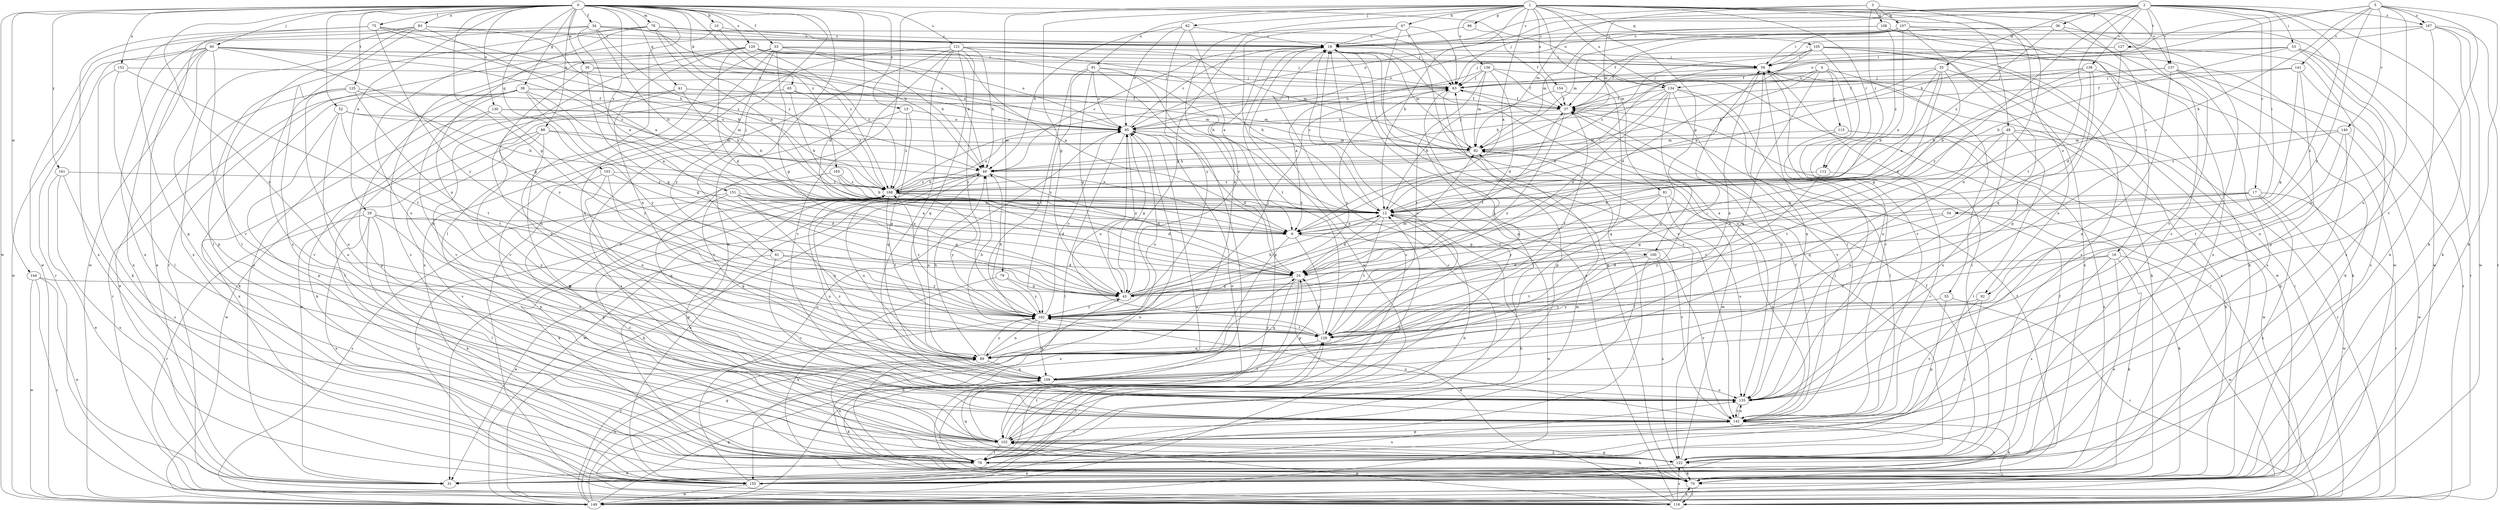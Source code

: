 strict digraph  {
0;
1;
2;
3;
4;
5;
6;
10;
12;
13;
16;
17;
18;
24;
29;
30;
31;
33;
34;
35;
36;
37;
38;
41;
43;
47;
48;
49;
52;
53;
54;
55;
56;
60;
61;
62;
63;
65;
70;
75;
76;
78;
79;
81;
82;
83;
88;
89;
91;
92;
95;
96;
100;
102;
103;
105;
107;
108;
109;
112;
115;
116;
120;
121;
122;
125;
127;
129;
130;
134;
135;
136;
137;
138;
140;
141;
142;
144;
149;
151;
152;
154;
155;
161;
162;
165;
167;
168;
0 -> 10  [label=b];
0 -> 13  [label=c];
0 -> 24  [label=d];
0 -> 29  [label=e];
0 -> 30  [label=e];
0 -> 33  [label=f];
0 -> 34  [label=f];
0 -> 38  [label=g];
0 -> 41  [label=g];
0 -> 43  [label=g];
0 -> 52  [label=i];
0 -> 60  [label=j];
0 -> 61  [label=j];
0 -> 65  [label=k];
0 -> 70  [label=k];
0 -> 75  [label=l];
0 -> 76  [label=l];
0 -> 78  [label=m];
0 -> 83  [label=n];
0 -> 88  [label=n];
0 -> 89  [label=n];
0 -> 103  [label=q];
0 -> 120  [label=s];
0 -> 121  [label=s];
0 -> 125  [label=t];
0 -> 130  [label=u];
0 -> 134  [label=u];
0 -> 144  [label=w];
0 -> 149  [label=w];
0 -> 151  [label=x];
0 -> 152  [label=x];
0 -> 161  [label=y];
0 -> 165  [label=z];
1 -> 6  [label=a];
1 -> 12  [label=b];
1 -> 16  [label=c];
1 -> 31  [label=e];
1 -> 43  [label=g];
1 -> 47  [label=h];
1 -> 48  [label=h];
1 -> 62  [label=j];
1 -> 79  [label=m];
1 -> 81  [label=m];
1 -> 89  [label=n];
1 -> 91  [label=o];
1 -> 92  [label=o];
1 -> 96  [label=p];
1 -> 100  [label=p];
1 -> 105  [label=q];
1 -> 112  [label=r];
1 -> 122  [label=s];
1 -> 134  [label=u];
1 -> 136  [label=v];
1 -> 137  [label=v];
1 -> 154  [label=x];
2 -> 17  [label=c];
2 -> 35  [label=f];
2 -> 36  [label=f];
2 -> 53  [label=i];
2 -> 54  [label=i];
2 -> 63  [label=j];
2 -> 70  [label=k];
2 -> 82  [label=m];
2 -> 92  [label=o];
2 -> 95  [label=o];
2 -> 127  [label=t];
2 -> 129  [label=t];
2 -> 137  [label=v];
2 -> 138  [label=v];
2 -> 162  [label=y];
2 -> 167  [label=z];
3 -> 18  [label=c];
3 -> 82  [label=m];
3 -> 89  [label=n];
3 -> 107  [label=q];
3 -> 108  [label=q];
3 -> 112  [label=r];
4 -> 12  [label=b];
4 -> 55  [label=i];
4 -> 95  [label=o];
4 -> 109  [label=q];
4 -> 115  [label=r];
4 -> 134  [label=u];
4 -> 135  [label=u];
5 -> 12  [label=b];
5 -> 49  [label=h];
5 -> 70  [label=k];
5 -> 95  [label=o];
5 -> 135  [label=u];
5 -> 140  [label=v];
5 -> 141  [label=v];
5 -> 142  [label=v];
5 -> 162  [label=y];
5 -> 167  [label=z];
6 -> 100  [label=p];
6 -> 102  [label=p];
6 -> 155  [label=x];
10 -> 18  [label=c];
10 -> 116  [label=r];
10 -> 168  [label=z];
12 -> 6  [label=a];
12 -> 18  [label=c];
12 -> 24  [label=d];
12 -> 56  [label=i];
12 -> 129  [label=t];
12 -> 142  [label=v];
12 -> 149  [label=w];
13 -> 95  [label=o];
13 -> 109  [label=q];
13 -> 122  [label=s];
13 -> 168  [label=z];
16 -> 24  [label=d];
16 -> 31  [label=e];
16 -> 70  [label=k];
16 -> 122  [label=s];
16 -> 149  [label=w];
16 -> 162  [label=y];
17 -> 6  [label=a];
17 -> 12  [label=b];
17 -> 43  [label=g];
17 -> 116  [label=r];
17 -> 149  [label=w];
17 -> 155  [label=x];
18 -> 56  [label=i];
18 -> 70  [label=k];
18 -> 82  [label=m];
18 -> 129  [label=t];
18 -> 135  [label=u];
18 -> 142  [label=v];
24 -> 43  [label=g];
24 -> 76  [label=l];
24 -> 109  [label=q];
29 -> 6  [label=a];
29 -> 70  [label=k];
29 -> 76  [label=l];
29 -> 116  [label=r];
29 -> 135  [label=u];
29 -> 155  [label=x];
29 -> 162  [label=y];
30 -> 43  [label=g];
30 -> 63  [label=j];
30 -> 95  [label=o];
30 -> 162  [label=y];
31 -> 37  [label=f];
31 -> 135  [label=u];
33 -> 6  [label=a];
33 -> 31  [label=e];
33 -> 43  [label=g];
33 -> 49  [label=h];
33 -> 56  [label=i];
33 -> 109  [label=q];
33 -> 142  [label=v];
33 -> 162  [label=y];
34 -> 6  [label=a];
34 -> 12  [label=b];
34 -> 18  [label=c];
34 -> 49  [label=h];
34 -> 63  [label=j];
34 -> 149  [label=w];
34 -> 155  [label=x];
34 -> 168  [label=z];
35 -> 6  [label=a];
35 -> 12  [label=b];
35 -> 24  [label=d];
35 -> 43  [label=g];
35 -> 49  [label=h];
35 -> 63  [label=j];
35 -> 155  [label=x];
36 -> 18  [label=c];
36 -> 76  [label=l];
36 -> 95  [label=o];
36 -> 142  [label=v];
36 -> 168  [label=z];
37 -> 95  [label=o];
37 -> 162  [label=y];
38 -> 6  [label=a];
38 -> 37  [label=f];
38 -> 43  [label=g];
38 -> 70  [label=k];
38 -> 82  [label=m];
38 -> 89  [label=n];
38 -> 102  [label=p];
38 -> 116  [label=r];
38 -> 162  [label=y];
41 -> 12  [label=b];
41 -> 37  [label=f];
41 -> 76  [label=l];
41 -> 82  [label=m];
41 -> 142  [label=v];
43 -> 12  [label=b];
43 -> 18  [label=c];
43 -> 37  [label=f];
43 -> 82  [label=m];
43 -> 95  [label=o];
43 -> 162  [label=y];
47 -> 18  [label=c];
47 -> 43  [label=g];
47 -> 63  [label=j];
47 -> 102  [label=p];
47 -> 122  [label=s];
47 -> 149  [label=w];
48 -> 76  [label=l];
48 -> 82  [label=m];
48 -> 109  [label=q];
48 -> 116  [label=r];
48 -> 129  [label=t];
48 -> 135  [label=u];
48 -> 149  [label=w];
49 -> 18  [label=c];
49 -> 24  [label=d];
49 -> 89  [label=n];
49 -> 149  [label=w];
49 -> 155  [label=x];
49 -> 168  [label=z];
52 -> 49  [label=h];
52 -> 95  [label=o];
52 -> 102  [label=p];
52 -> 129  [label=t];
52 -> 135  [label=u];
53 -> 12  [label=b];
53 -> 37  [label=f];
53 -> 56  [label=i];
53 -> 89  [label=n];
53 -> 116  [label=r];
53 -> 122  [label=s];
54 -> 6  [label=a];
54 -> 70  [label=k];
54 -> 162  [label=y];
55 -> 102  [label=p];
55 -> 116  [label=r];
55 -> 162  [label=y];
56 -> 63  [label=j];
56 -> 70  [label=k];
56 -> 89  [label=n];
56 -> 135  [label=u];
56 -> 142  [label=v];
60 -> 31  [label=e];
60 -> 43  [label=g];
60 -> 56  [label=i];
60 -> 63  [label=j];
60 -> 95  [label=o];
60 -> 102  [label=p];
60 -> 116  [label=r];
60 -> 142  [label=v];
60 -> 149  [label=w];
60 -> 155  [label=x];
60 -> 168  [label=z];
61 -> 24  [label=d];
61 -> 31  [label=e];
61 -> 142  [label=v];
61 -> 162  [label=y];
62 -> 6  [label=a];
62 -> 18  [label=c];
62 -> 49  [label=h];
62 -> 95  [label=o];
62 -> 162  [label=y];
63 -> 37  [label=f];
63 -> 102  [label=p];
63 -> 162  [label=y];
65 -> 12  [label=b];
65 -> 37  [label=f];
65 -> 142  [label=v];
65 -> 168  [label=z];
70 -> 95  [label=o];
70 -> 116  [label=r];
75 -> 18  [label=c];
75 -> 49  [label=h];
75 -> 95  [label=o];
75 -> 102  [label=p];
75 -> 155  [label=x];
75 -> 162  [label=y];
76 -> 12  [label=b];
76 -> 18  [label=c];
76 -> 31  [label=e];
76 -> 82  [label=m];
76 -> 89  [label=n];
76 -> 129  [label=t];
78 -> 12  [label=b];
78 -> 18  [label=c];
78 -> 63  [label=j];
78 -> 76  [label=l];
78 -> 89  [label=n];
78 -> 135  [label=u];
78 -> 168  [label=z];
79 -> 43  [label=g];
79 -> 70  [label=k];
79 -> 162  [label=y];
81 -> 12  [label=b];
81 -> 129  [label=t];
81 -> 135  [label=u];
81 -> 142  [label=v];
81 -> 162  [label=y];
82 -> 49  [label=h];
82 -> 63  [label=j];
82 -> 76  [label=l];
83 -> 6  [label=a];
83 -> 12  [label=b];
83 -> 18  [label=c];
83 -> 76  [label=l];
83 -> 122  [label=s];
83 -> 149  [label=w];
83 -> 155  [label=x];
88 -> 6  [label=a];
88 -> 31  [label=e];
88 -> 82  [label=m];
88 -> 102  [label=p];
88 -> 122  [label=s];
88 -> 149  [label=w];
89 -> 49  [label=h];
89 -> 56  [label=i];
89 -> 95  [label=o];
89 -> 109  [label=q];
89 -> 162  [label=y];
91 -> 43  [label=g];
91 -> 63  [label=j];
91 -> 76  [label=l];
91 -> 95  [label=o];
91 -> 102  [label=p];
91 -> 129  [label=t];
91 -> 162  [label=y];
92 -> 76  [label=l];
92 -> 142  [label=v];
92 -> 162  [label=y];
95 -> 18  [label=c];
95 -> 24  [label=d];
95 -> 43  [label=g];
95 -> 76  [label=l];
95 -> 82  [label=m];
96 -> 18  [label=c];
96 -> 37  [label=f];
100 -> 24  [label=d];
100 -> 76  [label=l];
100 -> 122  [label=s];
100 -> 129  [label=t];
100 -> 142  [label=v];
102 -> 12  [label=b];
102 -> 18  [label=c];
102 -> 70  [label=k];
102 -> 76  [label=l];
102 -> 95  [label=o];
102 -> 122  [label=s];
102 -> 142  [label=v];
103 -> 24  [label=d];
103 -> 89  [label=n];
103 -> 102  [label=p];
103 -> 129  [label=t];
103 -> 168  [label=z];
105 -> 24  [label=d];
105 -> 37  [label=f];
105 -> 56  [label=i];
105 -> 70  [label=k];
105 -> 122  [label=s];
105 -> 142  [label=v];
105 -> 149  [label=w];
105 -> 155  [label=x];
105 -> 168  [label=z];
107 -> 6  [label=a];
107 -> 18  [label=c];
107 -> 37  [label=f];
107 -> 56  [label=i];
107 -> 82  [label=m];
107 -> 109  [label=q];
107 -> 135  [label=u];
107 -> 149  [label=w];
108 -> 18  [label=c];
108 -> 82  [label=m];
108 -> 149  [label=w];
108 -> 155  [label=x];
108 -> 168  [label=z];
109 -> 18  [label=c];
109 -> 70  [label=k];
109 -> 135  [label=u];
112 -> 129  [label=t];
112 -> 142  [label=v];
112 -> 168  [label=z];
115 -> 70  [label=k];
115 -> 82  [label=m];
115 -> 135  [label=u];
115 -> 155  [label=x];
116 -> 18  [label=c];
116 -> 24  [label=d];
116 -> 56  [label=i];
116 -> 70  [label=k];
116 -> 95  [label=o];
116 -> 102  [label=p];
116 -> 122  [label=s];
116 -> 168  [label=z];
120 -> 12  [label=b];
120 -> 24  [label=d];
120 -> 49  [label=h];
120 -> 56  [label=i];
120 -> 89  [label=n];
120 -> 95  [label=o];
120 -> 122  [label=s];
120 -> 135  [label=u];
120 -> 168  [label=z];
121 -> 12  [label=b];
121 -> 49  [label=h];
121 -> 56  [label=i];
121 -> 82  [label=m];
121 -> 109  [label=q];
121 -> 116  [label=r];
121 -> 135  [label=u];
121 -> 142  [label=v];
121 -> 155  [label=x];
121 -> 162  [label=y];
122 -> 37  [label=f];
122 -> 56  [label=i];
122 -> 63  [label=j];
122 -> 70  [label=k];
122 -> 82  [label=m];
122 -> 102  [label=p];
122 -> 109  [label=q];
122 -> 155  [label=x];
122 -> 168  [label=z];
125 -> 12  [label=b];
125 -> 31  [label=e];
125 -> 37  [label=f];
125 -> 129  [label=t];
125 -> 135  [label=u];
125 -> 142  [label=v];
127 -> 24  [label=d];
127 -> 56  [label=i];
127 -> 63  [label=j];
127 -> 102  [label=p];
129 -> 24  [label=d];
129 -> 37  [label=f];
129 -> 49  [label=h];
129 -> 63  [label=j];
129 -> 89  [label=n];
129 -> 95  [label=o];
129 -> 162  [label=y];
130 -> 70  [label=k];
130 -> 82  [label=m];
130 -> 95  [label=o];
130 -> 155  [label=x];
130 -> 162  [label=y];
134 -> 6  [label=a];
134 -> 24  [label=d];
134 -> 37  [label=f];
134 -> 49  [label=h];
134 -> 76  [label=l];
134 -> 89  [label=n];
134 -> 135  [label=u];
134 -> 142  [label=v];
135 -> 142  [label=v];
135 -> 168  [label=z];
136 -> 6  [label=a];
136 -> 24  [label=d];
136 -> 37  [label=f];
136 -> 63  [label=j];
136 -> 82  [label=m];
136 -> 116  [label=r];
136 -> 129  [label=t];
137 -> 12  [label=b];
137 -> 63  [label=j];
137 -> 70  [label=k];
137 -> 116  [label=r];
137 -> 122  [label=s];
137 -> 135  [label=u];
138 -> 12  [label=b];
138 -> 37  [label=f];
138 -> 63  [label=j];
138 -> 70  [label=k];
138 -> 109  [label=q];
138 -> 129  [label=t];
140 -> 82  [label=m];
140 -> 102  [label=p];
140 -> 129  [label=t];
140 -> 149  [label=w];
140 -> 168  [label=z];
141 -> 37  [label=f];
141 -> 43  [label=g];
141 -> 63  [label=j];
141 -> 122  [label=s];
141 -> 135  [label=u];
142 -> 37  [label=f];
142 -> 56  [label=i];
142 -> 70  [label=k];
142 -> 102  [label=p];
142 -> 135  [label=u];
142 -> 155  [label=x];
142 -> 162  [label=y];
144 -> 31  [label=e];
144 -> 43  [label=g];
144 -> 116  [label=r];
144 -> 149  [label=w];
149 -> 24  [label=d];
149 -> 43  [label=g];
149 -> 49  [label=h];
149 -> 89  [label=n];
149 -> 109  [label=q];
149 -> 162  [label=y];
149 -> 168  [label=z];
151 -> 6  [label=a];
151 -> 12  [label=b];
151 -> 24  [label=d];
151 -> 43  [label=g];
151 -> 89  [label=n];
151 -> 102  [label=p];
151 -> 109  [label=q];
152 -> 63  [label=j];
152 -> 70  [label=k];
152 -> 76  [label=l];
152 -> 129  [label=t];
154 -> 12  [label=b];
154 -> 37  [label=f];
154 -> 109  [label=q];
155 -> 12  [label=b];
155 -> 18  [label=c];
155 -> 37  [label=f];
155 -> 95  [label=o];
155 -> 129  [label=t];
155 -> 149  [label=w];
161 -> 31  [label=e];
161 -> 122  [label=s];
161 -> 155  [label=x];
161 -> 168  [label=z];
162 -> 49  [label=h];
162 -> 63  [label=j];
162 -> 89  [label=n];
162 -> 95  [label=o];
162 -> 109  [label=q];
162 -> 129  [label=t];
162 -> 168  [label=z];
165 -> 6  [label=a];
165 -> 12  [label=b];
165 -> 109  [label=q];
165 -> 168  [label=z];
167 -> 18  [label=c];
167 -> 31  [label=e];
167 -> 56  [label=i];
167 -> 70  [label=k];
167 -> 116  [label=r];
167 -> 149  [label=w];
168 -> 12  [label=b];
168 -> 24  [label=d];
168 -> 49  [label=h];
168 -> 63  [label=j];
168 -> 70  [label=k];
168 -> 89  [label=n];
168 -> 95  [label=o];
168 -> 102  [label=p];
168 -> 129  [label=t];
168 -> 135  [label=u];
168 -> 162  [label=y];
}
